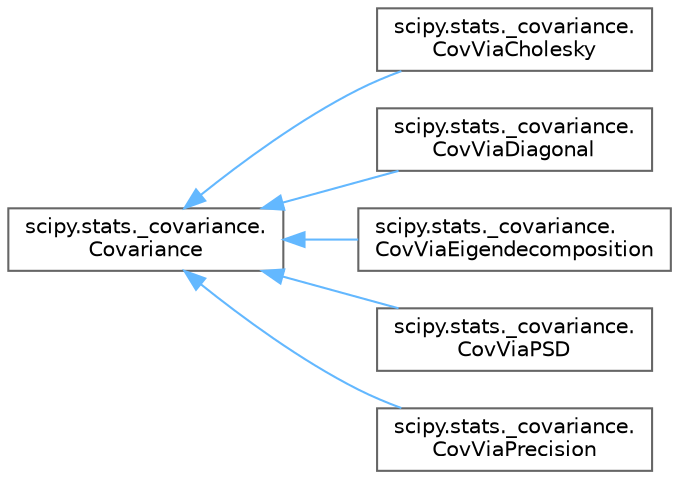 digraph "Graphical Class Hierarchy"
{
 // LATEX_PDF_SIZE
  bgcolor="transparent";
  edge [fontname=Helvetica,fontsize=10,labelfontname=Helvetica,labelfontsize=10];
  node [fontname=Helvetica,fontsize=10,shape=box,height=0.2,width=0.4];
  rankdir="LR";
  Node0 [id="Node000000",label="scipy.stats._covariance.\lCovariance",height=0.2,width=0.4,color="grey40", fillcolor="white", style="filled",URL="$d1/db3/classscipy_1_1stats_1_1__covariance_1_1Covariance.html",tooltip=" "];
  Node0 -> Node1 [id="edge5375_Node000000_Node000001",dir="back",color="steelblue1",style="solid",tooltip=" "];
  Node1 [id="Node000001",label="scipy.stats._covariance.\lCovViaCholesky",height=0.2,width=0.4,color="grey40", fillcolor="white", style="filled",URL="$d8/d7b/classscipy_1_1stats_1_1__covariance_1_1CovViaCholesky.html",tooltip=" "];
  Node0 -> Node2 [id="edge5376_Node000000_Node000002",dir="back",color="steelblue1",style="solid",tooltip=" "];
  Node2 [id="Node000002",label="scipy.stats._covariance.\lCovViaDiagonal",height=0.2,width=0.4,color="grey40", fillcolor="white", style="filled",URL="$dd/d97/classscipy_1_1stats_1_1__covariance_1_1CovViaDiagonal.html",tooltip=" "];
  Node0 -> Node3 [id="edge5377_Node000000_Node000003",dir="back",color="steelblue1",style="solid",tooltip=" "];
  Node3 [id="Node000003",label="scipy.stats._covariance.\lCovViaEigendecomposition",height=0.2,width=0.4,color="grey40", fillcolor="white", style="filled",URL="$df/db2/classscipy_1_1stats_1_1__covariance_1_1CovViaEigendecomposition.html",tooltip=" "];
  Node0 -> Node4 [id="edge5378_Node000000_Node000004",dir="back",color="steelblue1",style="solid",tooltip=" "];
  Node4 [id="Node000004",label="scipy.stats._covariance.\lCovViaPSD",height=0.2,width=0.4,color="grey40", fillcolor="white", style="filled",URL="$dc/d61/classscipy_1_1stats_1_1__covariance_1_1CovViaPSD.html",tooltip=" "];
  Node0 -> Node5 [id="edge5379_Node000000_Node000005",dir="back",color="steelblue1",style="solid",tooltip=" "];
  Node5 [id="Node000005",label="scipy.stats._covariance.\lCovViaPrecision",height=0.2,width=0.4,color="grey40", fillcolor="white", style="filled",URL="$d7/d08/classscipy_1_1stats_1_1__covariance_1_1CovViaPrecision.html",tooltip=" "];
}
